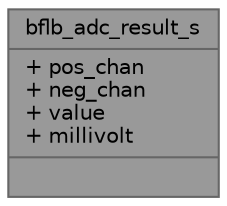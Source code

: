 digraph "bflb_adc_result_s"
{
 // LATEX_PDF_SIZE
  bgcolor="transparent";
  edge [fontname=Helvetica,fontsize=10,labelfontname=Helvetica,labelfontsize=10];
  node [fontname=Helvetica,fontsize=10,shape=box,height=0.2,width=0.4];
  Node1 [shape=record,label="{bflb_adc_result_s\n|+ pos_chan\l+ neg_chan\l+ value\l+ millivolt\l|}",height=0.2,width=0.4,color="gray40", fillcolor="grey60", style="filled", fontcolor="black",tooltip="ADC result select"];
}
